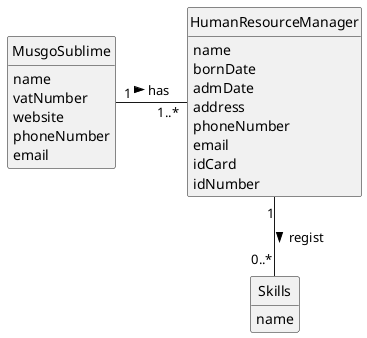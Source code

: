 @startuml
skinparam monochrome true
skinparam packageStyle rectangle
skinparam shadowing false

skinparam classAttributeIconSize 0

hide circle
hide methods

class MusgoSublime {
    name
    vatNumber
    website
    phoneNumber
    email
}

class HumanResourceManager {
    name
    bornDate
    admDate
    address
    phoneNumber
    email
    idCard
    idNumber
}

class Skills {
    name
}


MusgoSublime "1" - "1..*" HumanResourceManager: has >
HumanResourceManager "1" -- "0..*" Skills : regist >

@enduml